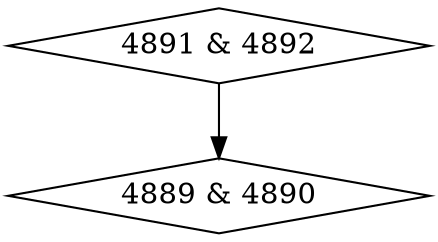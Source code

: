 digraph {
0 [label = "4889 & 4890", shape = diamond];
1 [label = "4891 & 4892", shape = diamond];
1->0;
}
